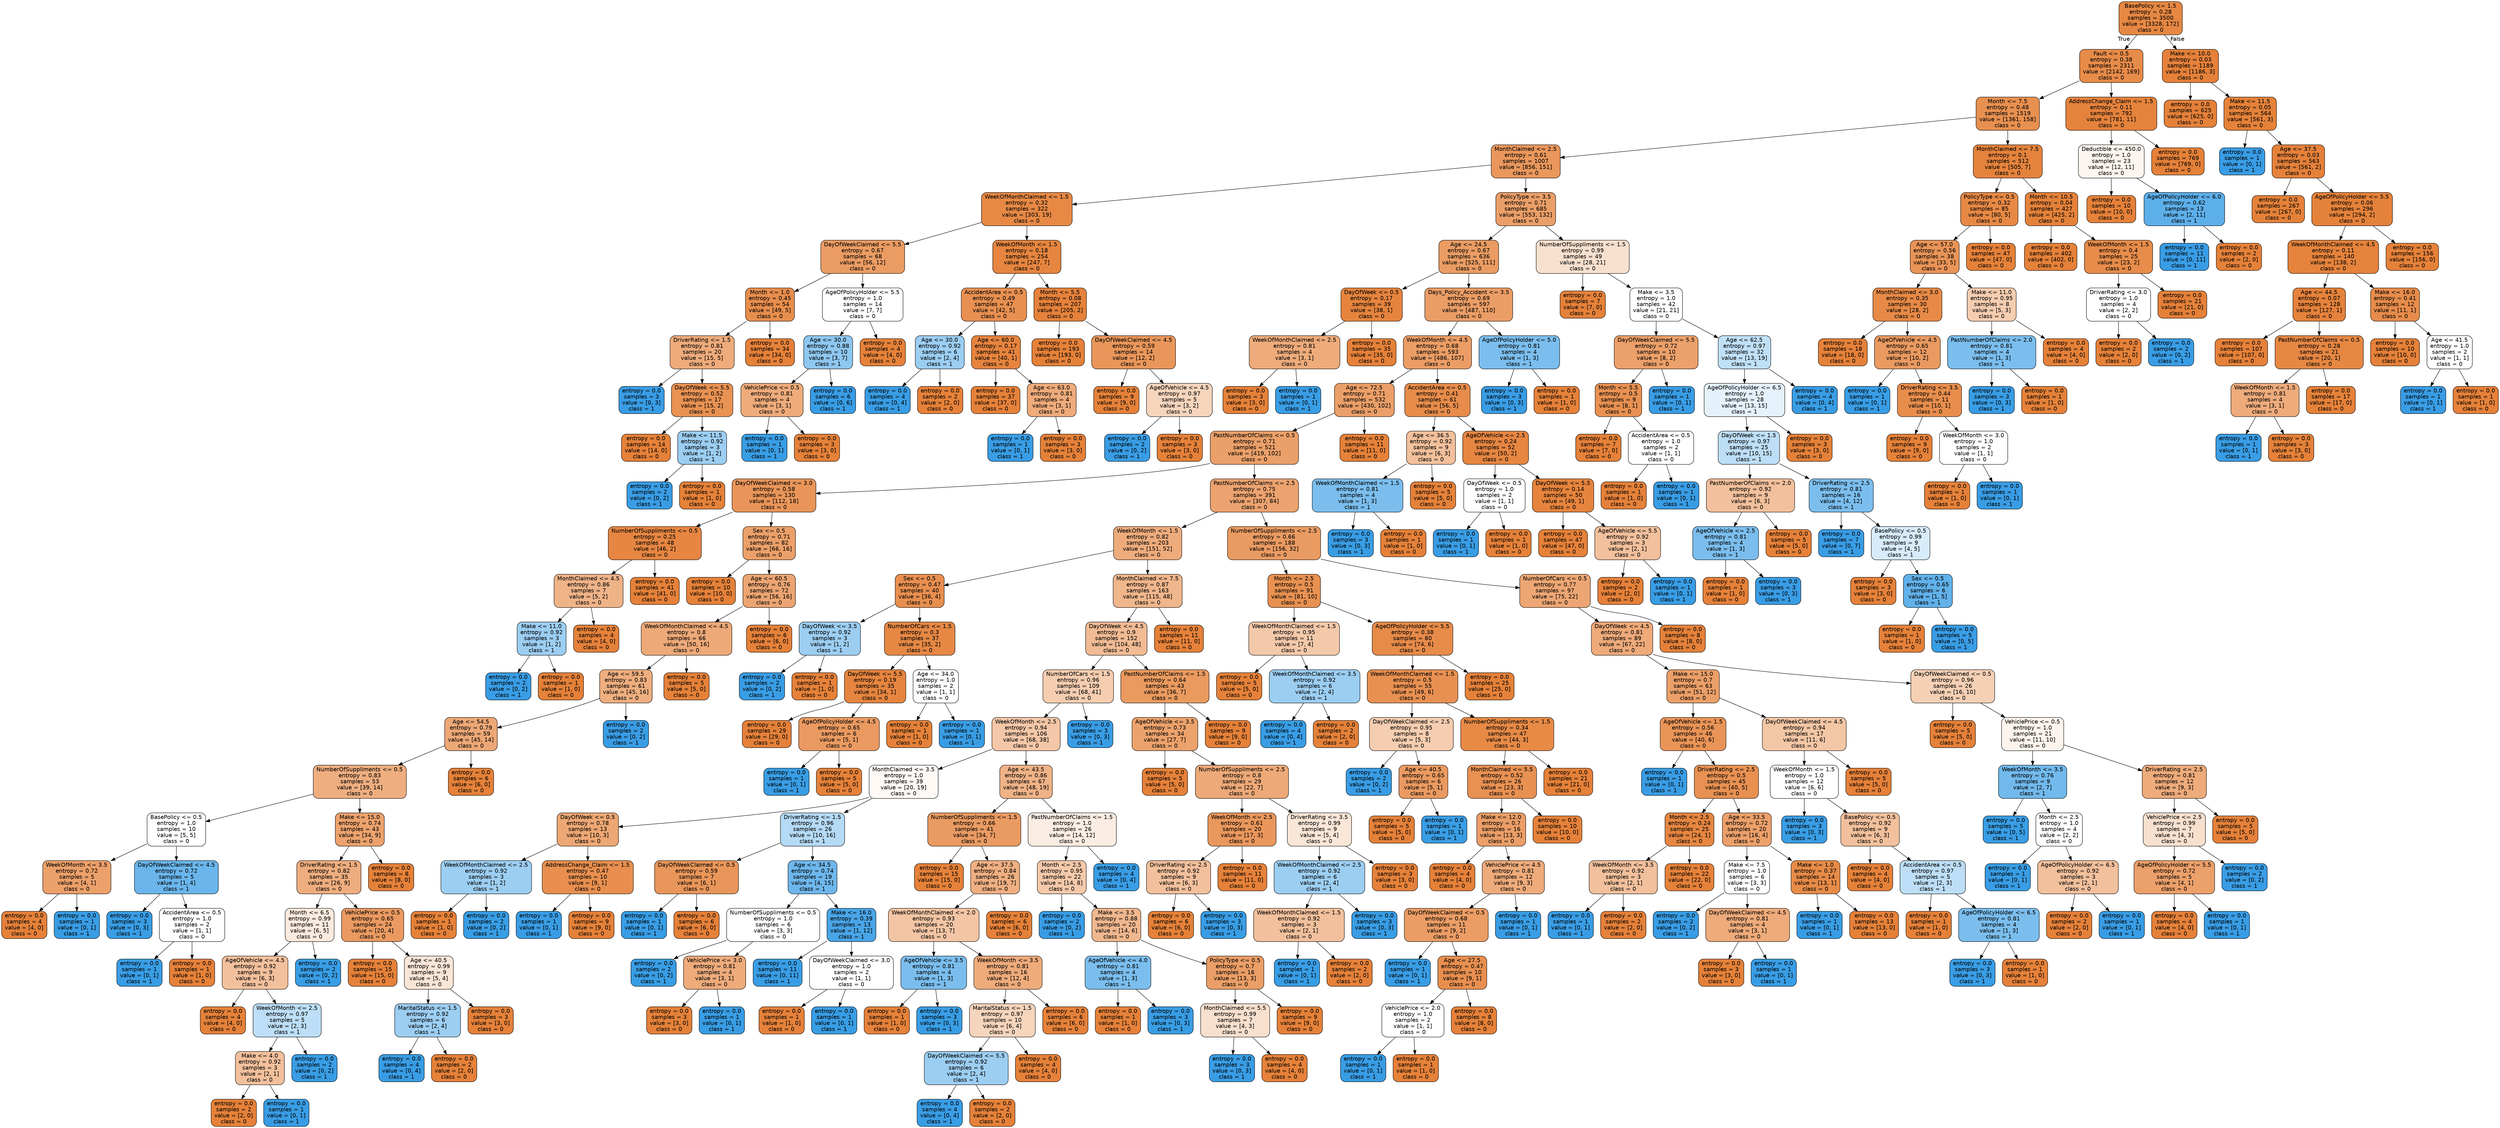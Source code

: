 digraph Tree {
node [shape=box, style="filled, rounded", color="black", fontname=helvetica] ;
edge [fontname=helvetica] ;
0 [label="BasePolicy <= 1.5\nentropy = 0.28\nsamples = 3500\nvalue = [3328, 172]\nclass = 0", fillcolor="#e68843"] ;
1 [label="Fault <= 0.5\nentropy = 0.38\nsamples = 2311\nvalue = [2142, 169]\nclass = 0", fillcolor="#e78b49"] ;
0 -> 1 [labeldistance=2.5, labelangle=45, headlabel="True"] ;
2 [label="Month <= 7.5\nentropy = 0.48\nsamples = 1519\nvalue = [1361, 158]\nclass = 0", fillcolor="#e89050"] ;
1 -> 2 ;
3 [label="MonthClaimed <= 2.5\nentropy = 0.61\nsamples = 1007\nvalue = [856, 151]\nclass = 0", fillcolor="#ea975c"] ;
2 -> 3 ;
4 [label="WeekOfMonthClaimed <= 1.5\nentropy = 0.32\nsamples = 322\nvalue = [303, 19]\nclass = 0", fillcolor="#e78945"] ;
3 -> 4 ;
5 [label="DayOfWeekClaimed <= 5.5\nentropy = 0.67\nsamples = 68\nvalue = [56, 12]\nclass = 0", fillcolor="#eb9c63"] ;
4 -> 5 ;
6 [label="Month <= 1.0\nentropy = 0.45\nsamples = 54\nvalue = [49, 5]\nclass = 0", fillcolor="#e88e4d"] ;
5 -> 6 ;
7 [label="DriverRating <= 1.5\nentropy = 0.81\nsamples = 20\nvalue = [15, 5]\nclass = 0", fillcolor="#eeab7b"] ;
6 -> 7 ;
8 [label="entropy = 0.0\nsamples = 3\nvalue = [0, 3]\nclass = 1", fillcolor="#399de5"] ;
7 -> 8 ;
9 [label="DayOfWeek <= 5.5\nentropy = 0.52\nsamples = 17\nvalue = [15, 2]\nclass = 0", fillcolor="#e89253"] ;
7 -> 9 ;
10 [label="entropy = 0.0\nsamples = 14\nvalue = [14, 0]\nclass = 0", fillcolor="#e58139"] ;
9 -> 10 ;
11 [label="Make <= 11.5\nentropy = 0.92\nsamples = 3\nvalue = [1, 2]\nclass = 1", fillcolor="#9ccef2"] ;
9 -> 11 ;
12 [label="entropy = 0.0\nsamples = 2\nvalue = [0, 2]\nclass = 1", fillcolor="#399de5"] ;
11 -> 12 ;
13 [label="entropy = 0.0\nsamples = 1\nvalue = [1, 0]\nclass = 0", fillcolor="#e58139"] ;
11 -> 13 ;
14 [label="entropy = 0.0\nsamples = 34\nvalue = [34, 0]\nclass = 0", fillcolor="#e58139"] ;
6 -> 14 ;
15 [label="AgeOfPolicyHolder <= 5.5\nentropy = 1.0\nsamples = 14\nvalue = [7, 7]\nclass = 0", fillcolor="#ffffff"] ;
5 -> 15 ;
16 [label="Age <= 30.0\nentropy = 0.88\nsamples = 10\nvalue = [3, 7]\nclass = 1", fillcolor="#8ec7f0"] ;
15 -> 16 ;
17 [label="VehiclePrice <= 0.5\nentropy = 0.81\nsamples = 4\nvalue = [3, 1]\nclass = 0", fillcolor="#eeab7b"] ;
16 -> 17 ;
18 [label="entropy = 0.0\nsamples = 1\nvalue = [0, 1]\nclass = 1", fillcolor="#399de5"] ;
17 -> 18 ;
19 [label="entropy = 0.0\nsamples = 3\nvalue = [3, 0]\nclass = 0", fillcolor="#e58139"] ;
17 -> 19 ;
20 [label="entropy = 0.0\nsamples = 6\nvalue = [0, 6]\nclass = 1", fillcolor="#399de5"] ;
16 -> 20 ;
21 [label="entropy = 0.0\nsamples = 4\nvalue = [4, 0]\nclass = 0", fillcolor="#e58139"] ;
15 -> 21 ;
22 [label="WeekOfMonth <= 1.5\nentropy = 0.18\nsamples = 254\nvalue = [247, 7]\nclass = 0", fillcolor="#e6853f"] ;
4 -> 22 ;
23 [label="AccidentArea <= 0.5\nentropy = 0.49\nsamples = 47\nvalue = [42, 5]\nclass = 0", fillcolor="#e89051"] ;
22 -> 23 ;
24 [label="Age <= 30.0\nentropy = 0.92\nsamples = 6\nvalue = [2, 4]\nclass = 1", fillcolor="#9ccef2"] ;
23 -> 24 ;
25 [label="entropy = 0.0\nsamples = 4\nvalue = [0, 4]\nclass = 1", fillcolor="#399de5"] ;
24 -> 25 ;
26 [label="entropy = 0.0\nsamples = 2\nvalue = [2, 0]\nclass = 0", fillcolor="#e58139"] ;
24 -> 26 ;
27 [label="Age <= 60.0\nentropy = 0.17\nsamples = 41\nvalue = [40, 1]\nclass = 0", fillcolor="#e6843e"] ;
23 -> 27 ;
28 [label="entropy = 0.0\nsamples = 37\nvalue = [37, 0]\nclass = 0", fillcolor="#e58139"] ;
27 -> 28 ;
29 [label="Age <= 63.0\nentropy = 0.81\nsamples = 4\nvalue = [3, 1]\nclass = 0", fillcolor="#eeab7b"] ;
27 -> 29 ;
30 [label="entropy = 0.0\nsamples = 1\nvalue = [0, 1]\nclass = 1", fillcolor="#399de5"] ;
29 -> 30 ;
31 [label="entropy = 0.0\nsamples = 3\nvalue = [3, 0]\nclass = 0", fillcolor="#e58139"] ;
29 -> 31 ;
32 [label="Month <= 5.5\nentropy = 0.08\nsamples = 207\nvalue = [205, 2]\nclass = 0", fillcolor="#e5823b"] ;
22 -> 32 ;
33 [label="entropy = 0.0\nsamples = 193\nvalue = [193, 0]\nclass = 0", fillcolor="#e58139"] ;
32 -> 33 ;
34 [label="DayOfWeekClaimed <= 4.5\nentropy = 0.59\nsamples = 14\nvalue = [12, 2]\nclass = 0", fillcolor="#e9965a"] ;
32 -> 34 ;
35 [label="entropy = 0.0\nsamples = 9\nvalue = [9, 0]\nclass = 0", fillcolor="#e58139"] ;
34 -> 35 ;
36 [label="AgeOfVehicle <= 4.5\nentropy = 0.97\nsamples = 5\nvalue = [3, 2]\nclass = 0", fillcolor="#f6d5bd"] ;
34 -> 36 ;
37 [label="entropy = 0.0\nsamples = 2\nvalue = [0, 2]\nclass = 1", fillcolor="#399de5"] ;
36 -> 37 ;
38 [label="entropy = 0.0\nsamples = 3\nvalue = [3, 0]\nclass = 0", fillcolor="#e58139"] ;
36 -> 38 ;
39 [label="PolicyType <= 3.5\nentropy = 0.71\nsamples = 685\nvalue = [553, 132]\nclass = 0", fillcolor="#eb9f68"] ;
3 -> 39 ;
40 [label="Age <= 24.5\nentropy = 0.67\nsamples = 636\nvalue = [525, 111]\nclass = 0", fillcolor="#ea9c63"] ;
39 -> 40 ;
41 [label="DayOfWeek <= 0.5\nentropy = 0.17\nsamples = 39\nvalue = [38, 1]\nclass = 0", fillcolor="#e6843e"] ;
40 -> 41 ;
42 [label="WeekOfMonthClaimed <= 2.5\nentropy = 0.81\nsamples = 4\nvalue = [3, 1]\nclass = 0", fillcolor="#eeab7b"] ;
41 -> 42 ;
43 [label="entropy = 0.0\nsamples = 3\nvalue = [3, 0]\nclass = 0", fillcolor="#e58139"] ;
42 -> 43 ;
44 [label="entropy = 0.0\nsamples = 1\nvalue = [0, 1]\nclass = 1", fillcolor="#399de5"] ;
42 -> 44 ;
45 [label="entropy = 0.0\nsamples = 35\nvalue = [35, 0]\nclass = 0", fillcolor="#e58139"] ;
41 -> 45 ;
46 [label="Days_Policy_Accident <= 3.5\nentropy = 0.69\nsamples = 597\nvalue = [487, 110]\nclass = 0", fillcolor="#eb9d66"] ;
40 -> 46 ;
47 [label="WeekOfMonth <= 4.5\nentropy = 0.68\nsamples = 593\nvalue = [486, 107]\nclass = 0", fillcolor="#eb9d65"] ;
46 -> 47 ;
48 [label="Age <= 72.5\nentropy = 0.71\nsamples = 532\nvalue = [430, 102]\nclass = 0", fillcolor="#eb9f68"] ;
47 -> 48 ;
49 [label="PastNumberOfClaims <= 0.5\nentropy = 0.71\nsamples = 521\nvalue = [419, 102]\nclass = 0", fillcolor="#eba069"] ;
48 -> 49 ;
50 [label="DayOfWeekClaimed <= 3.0\nentropy = 0.58\nsamples = 130\nvalue = [112, 18]\nclass = 0", fillcolor="#e99559"] ;
49 -> 50 ;
51 [label="NumberOfSuppliments <= 0.5\nentropy = 0.25\nsamples = 48\nvalue = [46, 2]\nclass = 0", fillcolor="#e68642"] ;
50 -> 51 ;
52 [label="MonthClaimed <= 4.5\nentropy = 0.86\nsamples = 7\nvalue = [5, 2]\nclass = 0", fillcolor="#efb388"] ;
51 -> 52 ;
53 [label="Make <= 11.0\nentropy = 0.92\nsamples = 3\nvalue = [1, 2]\nclass = 1", fillcolor="#9ccef2"] ;
52 -> 53 ;
54 [label="entropy = 0.0\nsamples = 2\nvalue = [0, 2]\nclass = 1", fillcolor="#399de5"] ;
53 -> 54 ;
55 [label="entropy = 0.0\nsamples = 1\nvalue = [1, 0]\nclass = 0", fillcolor="#e58139"] ;
53 -> 55 ;
56 [label="entropy = 0.0\nsamples = 4\nvalue = [4, 0]\nclass = 0", fillcolor="#e58139"] ;
52 -> 56 ;
57 [label="entropy = 0.0\nsamples = 41\nvalue = [41, 0]\nclass = 0", fillcolor="#e58139"] ;
51 -> 57 ;
58 [label="Sex <= 0.5\nentropy = 0.71\nsamples = 82\nvalue = [66, 16]\nclass = 0", fillcolor="#eba069"] ;
50 -> 58 ;
59 [label="entropy = 0.0\nsamples = 10\nvalue = [10, 0]\nclass = 0", fillcolor="#e58139"] ;
58 -> 59 ;
60 [label="Age <= 60.5\nentropy = 0.76\nsamples = 72\nvalue = [56, 16]\nclass = 0", fillcolor="#eca572"] ;
58 -> 60 ;
61 [label="WeekOfMonthClaimed <= 4.5\nentropy = 0.8\nsamples = 66\nvalue = [50, 16]\nclass = 0", fillcolor="#eda978"] ;
60 -> 61 ;
62 [label="Age <= 59.5\nentropy = 0.83\nsamples = 61\nvalue = [45, 16]\nclass = 0", fillcolor="#eeae7f"] ;
61 -> 62 ;
63 [label="Age <= 54.5\nentropy = 0.79\nsamples = 59\nvalue = [45, 14]\nclass = 0", fillcolor="#eda877"] ;
62 -> 63 ;
64 [label="NumberOfSuppliments <= 0.5\nentropy = 0.83\nsamples = 53\nvalue = [39, 14]\nclass = 0", fillcolor="#eeae80"] ;
63 -> 64 ;
65 [label="BasePolicy <= 0.5\nentropy = 1.0\nsamples = 10\nvalue = [5, 5]\nclass = 0", fillcolor="#ffffff"] ;
64 -> 65 ;
66 [label="WeekOfMonth <= 3.5\nentropy = 0.72\nsamples = 5\nvalue = [4, 1]\nclass = 0", fillcolor="#eca06a"] ;
65 -> 66 ;
67 [label="entropy = 0.0\nsamples = 4\nvalue = [4, 0]\nclass = 0", fillcolor="#e58139"] ;
66 -> 67 ;
68 [label="entropy = 0.0\nsamples = 1\nvalue = [0, 1]\nclass = 1", fillcolor="#399de5"] ;
66 -> 68 ;
69 [label="DayOfWeekClaimed <= 4.5\nentropy = 0.72\nsamples = 5\nvalue = [1, 4]\nclass = 1", fillcolor="#6ab6ec"] ;
65 -> 69 ;
70 [label="entropy = 0.0\nsamples = 3\nvalue = [0, 3]\nclass = 1", fillcolor="#399de5"] ;
69 -> 70 ;
71 [label="AccidentArea <= 0.5\nentropy = 1.0\nsamples = 2\nvalue = [1, 1]\nclass = 0", fillcolor="#ffffff"] ;
69 -> 71 ;
72 [label="entropy = 0.0\nsamples = 1\nvalue = [0, 1]\nclass = 1", fillcolor="#399de5"] ;
71 -> 72 ;
73 [label="entropy = 0.0\nsamples = 1\nvalue = [1, 0]\nclass = 0", fillcolor="#e58139"] ;
71 -> 73 ;
74 [label="Make <= 15.0\nentropy = 0.74\nsamples = 43\nvalue = [34, 9]\nclass = 0", fillcolor="#eca26d"] ;
64 -> 74 ;
75 [label="DriverRating <= 1.5\nentropy = 0.82\nsamples = 35\nvalue = [26, 9]\nclass = 0", fillcolor="#eead7e"] ;
74 -> 75 ;
76 [label="Month <= 6.5\nentropy = 0.99\nsamples = 11\nvalue = [6, 5]\nclass = 0", fillcolor="#fbeade"] ;
75 -> 76 ;
77 [label="AgeOfVehicle <= 4.5\nentropy = 0.92\nsamples = 9\nvalue = [6, 3]\nclass = 0", fillcolor="#f2c09c"] ;
76 -> 77 ;
78 [label="entropy = 0.0\nsamples = 4\nvalue = [4, 0]\nclass = 0", fillcolor="#e58139"] ;
77 -> 78 ;
79 [label="WeekOfMonth <= 2.5\nentropy = 0.97\nsamples = 5\nvalue = [2, 3]\nclass = 1", fillcolor="#bddef6"] ;
77 -> 79 ;
80 [label="Make <= 4.0\nentropy = 0.92\nsamples = 3\nvalue = [2, 1]\nclass = 0", fillcolor="#f2c09c"] ;
79 -> 80 ;
81 [label="entropy = 0.0\nsamples = 2\nvalue = [2, 0]\nclass = 0", fillcolor="#e58139"] ;
80 -> 81 ;
82 [label="entropy = 0.0\nsamples = 1\nvalue = [0, 1]\nclass = 1", fillcolor="#399de5"] ;
80 -> 82 ;
83 [label="entropy = 0.0\nsamples = 2\nvalue = [0, 2]\nclass = 1", fillcolor="#399de5"] ;
79 -> 83 ;
84 [label="entropy = 0.0\nsamples = 2\nvalue = [0, 2]\nclass = 1", fillcolor="#399de5"] ;
76 -> 84 ;
85 [label="VehiclePrice <= 0.5\nentropy = 0.65\nsamples = 24\nvalue = [20, 4]\nclass = 0", fillcolor="#ea9a61"] ;
75 -> 85 ;
86 [label="entropy = 0.0\nsamples = 15\nvalue = [15, 0]\nclass = 0", fillcolor="#e58139"] ;
85 -> 86 ;
87 [label="Age <= 40.5\nentropy = 0.99\nsamples = 9\nvalue = [5, 4]\nclass = 0", fillcolor="#fae6d7"] ;
85 -> 87 ;
88 [label="MaritalStatus <= 1.5\nentropy = 0.92\nsamples = 6\nvalue = [2, 4]\nclass = 1", fillcolor="#9ccef2"] ;
87 -> 88 ;
89 [label="entropy = 0.0\nsamples = 4\nvalue = [0, 4]\nclass = 1", fillcolor="#399de5"] ;
88 -> 89 ;
90 [label="entropy = 0.0\nsamples = 2\nvalue = [2, 0]\nclass = 0", fillcolor="#e58139"] ;
88 -> 90 ;
91 [label="entropy = 0.0\nsamples = 3\nvalue = [3, 0]\nclass = 0", fillcolor="#e58139"] ;
87 -> 91 ;
92 [label="entropy = 0.0\nsamples = 8\nvalue = [8, 0]\nclass = 0", fillcolor="#e58139"] ;
74 -> 92 ;
93 [label="entropy = 0.0\nsamples = 6\nvalue = [6, 0]\nclass = 0", fillcolor="#e58139"] ;
63 -> 93 ;
94 [label="entropy = 0.0\nsamples = 2\nvalue = [0, 2]\nclass = 1", fillcolor="#399de5"] ;
62 -> 94 ;
95 [label="entropy = 0.0\nsamples = 5\nvalue = [5, 0]\nclass = 0", fillcolor="#e58139"] ;
61 -> 95 ;
96 [label="entropy = 0.0\nsamples = 6\nvalue = [6, 0]\nclass = 0", fillcolor="#e58139"] ;
60 -> 96 ;
97 [label="PastNumberOfClaims <= 2.5\nentropy = 0.75\nsamples = 391\nvalue = [307, 84]\nclass = 0", fillcolor="#eca36f"] ;
49 -> 97 ;
98 [label="WeekOfMonth <= 1.5\nentropy = 0.82\nsamples = 203\nvalue = [151, 52]\nclass = 0", fillcolor="#eeac7d"] ;
97 -> 98 ;
99 [label="Sex <= 0.5\nentropy = 0.47\nsamples = 40\nvalue = [36, 4]\nclass = 0", fillcolor="#e88f4f"] ;
98 -> 99 ;
100 [label="DayOfWeek <= 3.5\nentropy = 0.92\nsamples = 3\nvalue = [1, 2]\nclass = 1", fillcolor="#9ccef2"] ;
99 -> 100 ;
101 [label="entropy = 0.0\nsamples = 2\nvalue = [0, 2]\nclass = 1", fillcolor="#399de5"] ;
100 -> 101 ;
102 [label="entropy = 0.0\nsamples = 1\nvalue = [1, 0]\nclass = 0", fillcolor="#e58139"] ;
100 -> 102 ;
103 [label="NumberOfCars <= 1.5\nentropy = 0.3\nsamples = 37\nvalue = [35, 2]\nclass = 0", fillcolor="#e68844"] ;
99 -> 103 ;
104 [label="DayOfWeek <= 5.5\nentropy = 0.19\nsamples = 35\nvalue = [34, 1]\nclass = 0", fillcolor="#e6853f"] ;
103 -> 104 ;
105 [label="entropy = 0.0\nsamples = 29\nvalue = [29, 0]\nclass = 0", fillcolor="#e58139"] ;
104 -> 105 ;
106 [label="AgeOfPolicyHolder <= 4.5\nentropy = 0.65\nsamples = 6\nvalue = [5, 1]\nclass = 0", fillcolor="#ea9a61"] ;
104 -> 106 ;
107 [label="entropy = 0.0\nsamples = 1\nvalue = [0, 1]\nclass = 1", fillcolor="#399de5"] ;
106 -> 107 ;
108 [label="entropy = 0.0\nsamples = 5\nvalue = [5, 0]\nclass = 0", fillcolor="#e58139"] ;
106 -> 108 ;
109 [label="Age <= 34.0\nentropy = 1.0\nsamples = 2\nvalue = [1, 1]\nclass = 0", fillcolor="#ffffff"] ;
103 -> 109 ;
110 [label="entropy = 0.0\nsamples = 1\nvalue = [1, 0]\nclass = 0", fillcolor="#e58139"] ;
109 -> 110 ;
111 [label="entropy = 0.0\nsamples = 1\nvalue = [0, 1]\nclass = 1", fillcolor="#399de5"] ;
109 -> 111 ;
112 [label="MonthClaimed <= 7.5\nentropy = 0.87\nsamples = 163\nvalue = [115, 48]\nclass = 0", fillcolor="#f0b68c"] ;
98 -> 112 ;
113 [label="DayOfWeek <= 4.5\nentropy = 0.9\nsamples = 152\nvalue = [104, 48]\nclass = 0", fillcolor="#f1bb94"] ;
112 -> 113 ;
114 [label="NumberOfCars <= 1.5\nentropy = 0.96\nsamples = 109\nvalue = [68, 41]\nclass = 0", fillcolor="#f5cdb0"] ;
113 -> 114 ;
115 [label="WeekOfMonth <= 2.5\nentropy = 0.94\nsamples = 106\nvalue = [68, 38]\nclass = 0", fillcolor="#f4c7a8"] ;
114 -> 115 ;
116 [label="MonthClaimed <= 3.5\nentropy = 1.0\nsamples = 39\nvalue = [20, 19]\nclass = 0", fillcolor="#fef9f5"] ;
115 -> 116 ;
117 [label="DayOfWeek <= 0.5\nentropy = 0.78\nsamples = 13\nvalue = [10, 3]\nclass = 0", fillcolor="#eda774"] ;
116 -> 117 ;
118 [label="WeekOfMonthClaimed <= 2.5\nentropy = 0.92\nsamples = 3\nvalue = [1, 2]\nclass = 1", fillcolor="#9ccef2"] ;
117 -> 118 ;
119 [label="entropy = 0.0\nsamples = 1\nvalue = [1, 0]\nclass = 0", fillcolor="#e58139"] ;
118 -> 119 ;
120 [label="entropy = 0.0\nsamples = 2\nvalue = [0, 2]\nclass = 1", fillcolor="#399de5"] ;
118 -> 120 ;
121 [label="AddressChange_Claim <= 1.5\nentropy = 0.47\nsamples = 10\nvalue = [9, 1]\nclass = 0", fillcolor="#e88f4f"] ;
117 -> 121 ;
122 [label="entropy = 0.0\nsamples = 1\nvalue = [0, 1]\nclass = 1", fillcolor="#399de5"] ;
121 -> 122 ;
123 [label="entropy = 0.0\nsamples = 9\nvalue = [9, 0]\nclass = 0", fillcolor="#e58139"] ;
121 -> 123 ;
124 [label="DriverRating <= 1.5\nentropy = 0.96\nsamples = 26\nvalue = [10, 16]\nclass = 1", fillcolor="#b5daf5"] ;
116 -> 124 ;
125 [label="DayOfWeekClaimed <= 0.5\nentropy = 0.59\nsamples = 7\nvalue = [6, 1]\nclass = 0", fillcolor="#e9965a"] ;
124 -> 125 ;
126 [label="entropy = 0.0\nsamples = 1\nvalue = [0, 1]\nclass = 1", fillcolor="#399de5"] ;
125 -> 126 ;
127 [label="entropy = 0.0\nsamples = 6\nvalue = [6, 0]\nclass = 0", fillcolor="#e58139"] ;
125 -> 127 ;
128 [label="Age <= 34.5\nentropy = 0.74\nsamples = 19\nvalue = [4, 15]\nclass = 1", fillcolor="#6eb7ec"] ;
124 -> 128 ;
129 [label="NumberOfSuppliments <= 0.5\nentropy = 1.0\nsamples = 6\nvalue = [3, 3]\nclass = 0", fillcolor="#ffffff"] ;
128 -> 129 ;
130 [label="entropy = 0.0\nsamples = 2\nvalue = [0, 2]\nclass = 1", fillcolor="#399de5"] ;
129 -> 130 ;
131 [label="VehiclePrice <= 3.0\nentropy = 0.81\nsamples = 4\nvalue = [3, 1]\nclass = 0", fillcolor="#eeab7b"] ;
129 -> 131 ;
132 [label="entropy = 0.0\nsamples = 3\nvalue = [3, 0]\nclass = 0", fillcolor="#e58139"] ;
131 -> 132 ;
133 [label="entropy = 0.0\nsamples = 1\nvalue = [0, 1]\nclass = 1", fillcolor="#399de5"] ;
131 -> 133 ;
134 [label="Make <= 16.0\nentropy = 0.39\nsamples = 13\nvalue = [1, 12]\nclass = 1", fillcolor="#49a5e7"] ;
128 -> 134 ;
135 [label="entropy = 0.0\nsamples = 11\nvalue = [0, 11]\nclass = 1", fillcolor="#399de5"] ;
134 -> 135 ;
136 [label="DayOfWeekClaimed <= 3.0\nentropy = 1.0\nsamples = 2\nvalue = [1, 1]\nclass = 0", fillcolor="#ffffff"] ;
134 -> 136 ;
137 [label="entropy = 0.0\nsamples = 1\nvalue = [1, 0]\nclass = 0", fillcolor="#e58139"] ;
136 -> 137 ;
138 [label="entropy = 0.0\nsamples = 1\nvalue = [0, 1]\nclass = 1", fillcolor="#399de5"] ;
136 -> 138 ;
139 [label="Age <= 43.5\nentropy = 0.86\nsamples = 67\nvalue = [48, 19]\nclass = 0", fillcolor="#efb387"] ;
115 -> 139 ;
140 [label="NumberOfSuppliments <= 1.5\nentropy = 0.66\nsamples = 41\nvalue = [34, 7]\nclass = 0", fillcolor="#ea9b62"] ;
139 -> 140 ;
141 [label="entropy = 0.0\nsamples = 15\nvalue = [15, 0]\nclass = 0", fillcolor="#e58139"] ;
140 -> 141 ;
142 [label="Age <= 37.5\nentropy = 0.84\nsamples = 26\nvalue = [19, 7]\nclass = 0", fillcolor="#efaf82"] ;
140 -> 142 ;
143 [label="WeekOfMonthClaimed <= 2.0\nentropy = 0.93\nsamples = 20\nvalue = [13, 7]\nclass = 0", fillcolor="#f3c5a4"] ;
142 -> 143 ;
144 [label="AgeOfVehicle <= 3.5\nentropy = 0.81\nsamples = 4\nvalue = [1, 3]\nclass = 1", fillcolor="#7bbeee"] ;
143 -> 144 ;
145 [label="entropy = 0.0\nsamples = 1\nvalue = [1, 0]\nclass = 0", fillcolor="#e58139"] ;
144 -> 145 ;
146 [label="entropy = 0.0\nsamples = 3\nvalue = [0, 3]\nclass = 1", fillcolor="#399de5"] ;
144 -> 146 ;
147 [label="WeekOfMonth <= 3.5\nentropy = 0.81\nsamples = 16\nvalue = [12, 4]\nclass = 0", fillcolor="#eeab7b"] ;
143 -> 147 ;
148 [label="MaritalStatus <= 1.5\nentropy = 0.97\nsamples = 10\nvalue = [6, 4]\nclass = 0", fillcolor="#f6d5bd"] ;
147 -> 148 ;
149 [label="DayOfWeekClaimed <= 5.5\nentropy = 0.92\nsamples = 6\nvalue = [2, 4]\nclass = 1", fillcolor="#9ccef2"] ;
148 -> 149 ;
150 [label="entropy = 0.0\nsamples = 4\nvalue = [0, 4]\nclass = 1", fillcolor="#399de5"] ;
149 -> 150 ;
151 [label="entropy = 0.0\nsamples = 2\nvalue = [2, 0]\nclass = 0", fillcolor="#e58139"] ;
149 -> 151 ;
152 [label="entropy = 0.0\nsamples = 4\nvalue = [4, 0]\nclass = 0", fillcolor="#e58139"] ;
148 -> 152 ;
153 [label="entropy = 0.0\nsamples = 6\nvalue = [6, 0]\nclass = 0", fillcolor="#e58139"] ;
147 -> 153 ;
154 [label="entropy = 0.0\nsamples = 6\nvalue = [6, 0]\nclass = 0", fillcolor="#e58139"] ;
142 -> 154 ;
155 [label="PastNumberOfClaims <= 1.5\nentropy = 1.0\nsamples = 26\nvalue = [14, 12]\nclass = 0", fillcolor="#fbede3"] ;
139 -> 155 ;
156 [label="Month <= 2.5\nentropy = 0.95\nsamples = 22\nvalue = [14, 8]\nclass = 0", fillcolor="#f4c9aa"] ;
155 -> 156 ;
157 [label="entropy = 0.0\nsamples = 2\nvalue = [0, 2]\nclass = 1", fillcolor="#399de5"] ;
156 -> 157 ;
158 [label="Make <= 3.5\nentropy = 0.88\nsamples = 20\nvalue = [14, 6]\nclass = 0", fillcolor="#f0b78e"] ;
156 -> 158 ;
159 [label="AgeOfVehicle <= 4.0\nentropy = 0.81\nsamples = 4\nvalue = [1, 3]\nclass = 1", fillcolor="#7bbeee"] ;
158 -> 159 ;
160 [label="entropy = 0.0\nsamples = 1\nvalue = [1, 0]\nclass = 0", fillcolor="#e58139"] ;
159 -> 160 ;
161 [label="entropy = 0.0\nsamples = 3\nvalue = [0, 3]\nclass = 1", fillcolor="#399de5"] ;
159 -> 161 ;
162 [label="PolicyType <= 0.5\nentropy = 0.7\nsamples = 16\nvalue = [13, 3]\nclass = 0", fillcolor="#eb9e67"] ;
158 -> 162 ;
163 [label="MonthClaimed <= 5.5\nentropy = 0.99\nsamples = 7\nvalue = [4, 3]\nclass = 0", fillcolor="#f8e0ce"] ;
162 -> 163 ;
164 [label="entropy = 0.0\nsamples = 3\nvalue = [0, 3]\nclass = 1", fillcolor="#399de5"] ;
163 -> 164 ;
165 [label="entropy = 0.0\nsamples = 4\nvalue = [4, 0]\nclass = 0", fillcolor="#e58139"] ;
163 -> 165 ;
166 [label="entropy = 0.0\nsamples = 9\nvalue = [9, 0]\nclass = 0", fillcolor="#e58139"] ;
162 -> 166 ;
167 [label="entropy = 0.0\nsamples = 4\nvalue = [0, 4]\nclass = 1", fillcolor="#399de5"] ;
155 -> 167 ;
168 [label="entropy = 0.0\nsamples = 3\nvalue = [0, 3]\nclass = 1", fillcolor="#399de5"] ;
114 -> 168 ;
169 [label="PastNumberOfClaims <= 1.5\nentropy = 0.64\nsamples = 43\nvalue = [36, 7]\nclass = 0", fillcolor="#ea9a5f"] ;
113 -> 169 ;
170 [label="AgeOfVehicle <= 3.5\nentropy = 0.73\nsamples = 34\nvalue = [27, 7]\nclass = 0", fillcolor="#eca26c"] ;
169 -> 170 ;
171 [label="entropy = 0.0\nsamples = 5\nvalue = [5, 0]\nclass = 0", fillcolor="#e58139"] ;
170 -> 171 ;
172 [label="NumberOfSuppliments <= 2.5\nentropy = 0.8\nsamples = 29\nvalue = [22, 7]\nclass = 0", fillcolor="#eda978"] ;
170 -> 172 ;
173 [label="WeekOfMonth <= 2.5\nentropy = 0.61\nsamples = 20\nvalue = [17, 3]\nclass = 0", fillcolor="#ea975c"] ;
172 -> 173 ;
174 [label="DriverRating <= 2.5\nentropy = 0.92\nsamples = 9\nvalue = [6, 3]\nclass = 0", fillcolor="#f2c09c"] ;
173 -> 174 ;
175 [label="entropy = 0.0\nsamples = 6\nvalue = [6, 0]\nclass = 0", fillcolor="#e58139"] ;
174 -> 175 ;
176 [label="entropy = 0.0\nsamples = 3\nvalue = [0, 3]\nclass = 1", fillcolor="#399de5"] ;
174 -> 176 ;
177 [label="entropy = 0.0\nsamples = 11\nvalue = [11, 0]\nclass = 0", fillcolor="#e58139"] ;
173 -> 177 ;
178 [label="DriverRating <= 3.5\nentropy = 0.99\nsamples = 9\nvalue = [5, 4]\nclass = 0", fillcolor="#fae6d7"] ;
172 -> 178 ;
179 [label="WeekOfMonthClaimed <= 2.5\nentropy = 0.92\nsamples = 6\nvalue = [2, 4]\nclass = 1", fillcolor="#9ccef2"] ;
178 -> 179 ;
180 [label="WeekOfMonthClaimed <= 1.5\nentropy = 0.92\nsamples = 3\nvalue = [2, 1]\nclass = 0", fillcolor="#f2c09c"] ;
179 -> 180 ;
181 [label="entropy = 0.0\nsamples = 1\nvalue = [0, 1]\nclass = 1", fillcolor="#399de5"] ;
180 -> 181 ;
182 [label="entropy = 0.0\nsamples = 2\nvalue = [2, 0]\nclass = 0", fillcolor="#e58139"] ;
180 -> 182 ;
183 [label="entropy = 0.0\nsamples = 3\nvalue = [0, 3]\nclass = 1", fillcolor="#399de5"] ;
179 -> 183 ;
184 [label="entropy = 0.0\nsamples = 3\nvalue = [3, 0]\nclass = 0", fillcolor="#e58139"] ;
178 -> 184 ;
185 [label="entropy = 0.0\nsamples = 9\nvalue = [9, 0]\nclass = 0", fillcolor="#e58139"] ;
169 -> 185 ;
186 [label="entropy = 0.0\nsamples = 11\nvalue = [11, 0]\nclass = 0", fillcolor="#e58139"] ;
112 -> 186 ;
187 [label="NumberOfSuppliments <= 2.5\nentropy = 0.66\nsamples = 188\nvalue = [156, 32]\nclass = 0", fillcolor="#ea9b62"] ;
97 -> 187 ;
188 [label="Month <= 2.5\nentropy = 0.5\nsamples = 91\nvalue = [81, 10]\nclass = 0", fillcolor="#e89151"] ;
187 -> 188 ;
189 [label="WeekOfMonthClaimed <= 1.5\nentropy = 0.95\nsamples = 11\nvalue = [7, 4]\nclass = 0", fillcolor="#f4c9aa"] ;
188 -> 189 ;
190 [label="entropy = 0.0\nsamples = 5\nvalue = [5, 0]\nclass = 0", fillcolor="#e58139"] ;
189 -> 190 ;
191 [label="WeekOfMonthClaimed <= 3.5\nentropy = 0.92\nsamples = 6\nvalue = [2, 4]\nclass = 1", fillcolor="#9ccef2"] ;
189 -> 191 ;
192 [label="entropy = 0.0\nsamples = 4\nvalue = [0, 4]\nclass = 1", fillcolor="#399de5"] ;
191 -> 192 ;
193 [label="entropy = 0.0\nsamples = 2\nvalue = [2, 0]\nclass = 0", fillcolor="#e58139"] ;
191 -> 193 ;
194 [label="AgeOfPolicyHolder <= 5.5\nentropy = 0.38\nsamples = 80\nvalue = [74, 6]\nclass = 0", fillcolor="#e78b49"] ;
188 -> 194 ;
195 [label="WeekOfMonthClaimed <= 1.5\nentropy = 0.5\nsamples = 55\nvalue = [49, 6]\nclass = 0", fillcolor="#e89051"] ;
194 -> 195 ;
196 [label="DayOfWeekClaimed <= 2.5\nentropy = 0.95\nsamples = 8\nvalue = [5, 3]\nclass = 0", fillcolor="#f5cdb0"] ;
195 -> 196 ;
197 [label="entropy = 0.0\nsamples = 2\nvalue = [0, 2]\nclass = 1", fillcolor="#399de5"] ;
196 -> 197 ;
198 [label="Age <= 40.5\nentropy = 0.65\nsamples = 6\nvalue = [5, 1]\nclass = 0", fillcolor="#ea9a61"] ;
196 -> 198 ;
199 [label="entropy = 0.0\nsamples = 5\nvalue = [5, 0]\nclass = 0", fillcolor="#e58139"] ;
198 -> 199 ;
200 [label="entropy = 0.0\nsamples = 1\nvalue = [0, 1]\nclass = 1", fillcolor="#399de5"] ;
198 -> 200 ;
201 [label="NumberOfSuppliments <= 1.5\nentropy = 0.34\nsamples = 47\nvalue = [44, 3]\nclass = 0", fillcolor="#e78a46"] ;
195 -> 201 ;
202 [label="MonthClaimed <= 5.5\nentropy = 0.52\nsamples = 26\nvalue = [23, 3]\nclass = 0", fillcolor="#e89153"] ;
201 -> 202 ;
203 [label="Make <= 12.0\nentropy = 0.7\nsamples = 16\nvalue = [13, 3]\nclass = 0", fillcolor="#eb9e67"] ;
202 -> 203 ;
204 [label="entropy = 0.0\nsamples = 4\nvalue = [4, 0]\nclass = 0", fillcolor="#e58139"] ;
203 -> 204 ;
205 [label="VehiclePrice <= 4.5\nentropy = 0.81\nsamples = 12\nvalue = [9, 3]\nclass = 0", fillcolor="#eeab7b"] ;
203 -> 205 ;
206 [label="DayOfWeekClaimed <= 0.5\nentropy = 0.68\nsamples = 11\nvalue = [9, 2]\nclass = 0", fillcolor="#eb9d65"] ;
205 -> 206 ;
207 [label="entropy = 0.0\nsamples = 1\nvalue = [0, 1]\nclass = 1", fillcolor="#399de5"] ;
206 -> 207 ;
208 [label="Age <= 27.5\nentropy = 0.47\nsamples = 10\nvalue = [9, 1]\nclass = 0", fillcolor="#e88f4f"] ;
206 -> 208 ;
209 [label="VehiclePrice <= 2.0\nentropy = 1.0\nsamples = 2\nvalue = [1, 1]\nclass = 0", fillcolor="#ffffff"] ;
208 -> 209 ;
210 [label="entropy = 0.0\nsamples = 1\nvalue = [0, 1]\nclass = 1", fillcolor="#399de5"] ;
209 -> 210 ;
211 [label="entropy = 0.0\nsamples = 1\nvalue = [1, 0]\nclass = 0", fillcolor="#e58139"] ;
209 -> 211 ;
212 [label="entropy = 0.0\nsamples = 8\nvalue = [8, 0]\nclass = 0", fillcolor="#e58139"] ;
208 -> 212 ;
213 [label="entropy = 0.0\nsamples = 1\nvalue = [0, 1]\nclass = 1", fillcolor="#399de5"] ;
205 -> 213 ;
214 [label="entropy = 0.0\nsamples = 10\nvalue = [10, 0]\nclass = 0", fillcolor="#e58139"] ;
202 -> 214 ;
215 [label="entropy = 0.0\nsamples = 21\nvalue = [21, 0]\nclass = 0", fillcolor="#e58139"] ;
201 -> 215 ;
216 [label="entropy = 0.0\nsamples = 25\nvalue = [25, 0]\nclass = 0", fillcolor="#e58139"] ;
194 -> 216 ;
217 [label="NumberOfCars <= 0.5\nentropy = 0.77\nsamples = 97\nvalue = [75, 22]\nclass = 0", fillcolor="#eda673"] ;
187 -> 217 ;
218 [label="DayOfWeek <= 4.5\nentropy = 0.81\nsamples = 89\nvalue = [67, 22]\nclass = 0", fillcolor="#eeaa7a"] ;
217 -> 218 ;
219 [label="Make <= 15.0\nentropy = 0.7\nsamples = 63\nvalue = [51, 12]\nclass = 0", fillcolor="#eb9f68"] ;
218 -> 219 ;
220 [label="AgeOfVehicle <= 1.5\nentropy = 0.56\nsamples = 46\nvalue = [40, 6]\nclass = 0", fillcolor="#e99457"] ;
219 -> 220 ;
221 [label="entropy = 0.0\nsamples = 1\nvalue = [0, 1]\nclass = 1", fillcolor="#399de5"] ;
220 -> 221 ;
222 [label="DriverRating <= 2.5\nentropy = 0.5\nsamples = 45\nvalue = [40, 5]\nclass = 0", fillcolor="#e89152"] ;
220 -> 222 ;
223 [label="Month <= 2.5\nentropy = 0.24\nsamples = 25\nvalue = [24, 1]\nclass = 0", fillcolor="#e68641"] ;
222 -> 223 ;
224 [label="WeekOfMonth <= 3.5\nentropy = 0.92\nsamples = 3\nvalue = [2, 1]\nclass = 0", fillcolor="#f2c09c"] ;
223 -> 224 ;
225 [label="entropy = 0.0\nsamples = 1\nvalue = [0, 1]\nclass = 1", fillcolor="#399de5"] ;
224 -> 225 ;
226 [label="entropy = 0.0\nsamples = 2\nvalue = [2, 0]\nclass = 0", fillcolor="#e58139"] ;
224 -> 226 ;
227 [label="entropy = 0.0\nsamples = 22\nvalue = [22, 0]\nclass = 0", fillcolor="#e58139"] ;
223 -> 227 ;
228 [label="Age <= 33.5\nentropy = 0.72\nsamples = 20\nvalue = [16, 4]\nclass = 0", fillcolor="#eca06a"] ;
222 -> 228 ;
229 [label="Make <= 7.5\nentropy = 1.0\nsamples = 6\nvalue = [3, 3]\nclass = 0", fillcolor="#ffffff"] ;
228 -> 229 ;
230 [label="entropy = 0.0\nsamples = 2\nvalue = [0, 2]\nclass = 1", fillcolor="#399de5"] ;
229 -> 230 ;
231 [label="DayOfWeekClaimed <= 4.5\nentropy = 0.81\nsamples = 4\nvalue = [3, 1]\nclass = 0", fillcolor="#eeab7b"] ;
229 -> 231 ;
232 [label="entropy = 0.0\nsamples = 3\nvalue = [3, 0]\nclass = 0", fillcolor="#e58139"] ;
231 -> 232 ;
233 [label="entropy = 0.0\nsamples = 1\nvalue = [0, 1]\nclass = 1", fillcolor="#399de5"] ;
231 -> 233 ;
234 [label="Make <= 1.0\nentropy = 0.37\nsamples = 14\nvalue = [13, 1]\nclass = 0", fillcolor="#e78b48"] ;
228 -> 234 ;
235 [label="entropy = 0.0\nsamples = 1\nvalue = [0, 1]\nclass = 1", fillcolor="#399de5"] ;
234 -> 235 ;
236 [label="entropy = 0.0\nsamples = 13\nvalue = [13, 0]\nclass = 0", fillcolor="#e58139"] ;
234 -> 236 ;
237 [label="DayOfWeekClaimed <= 4.5\nentropy = 0.94\nsamples = 17\nvalue = [11, 6]\nclass = 0", fillcolor="#f3c6a5"] ;
219 -> 237 ;
238 [label="WeekOfMonth <= 1.5\nentropy = 1.0\nsamples = 12\nvalue = [6, 6]\nclass = 0", fillcolor="#ffffff"] ;
237 -> 238 ;
239 [label="entropy = 0.0\nsamples = 3\nvalue = [0, 3]\nclass = 1", fillcolor="#399de5"] ;
238 -> 239 ;
240 [label="BasePolicy <= 0.5\nentropy = 0.92\nsamples = 9\nvalue = [6, 3]\nclass = 0", fillcolor="#f2c09c"] ;
238 -> 240 ;
241 [label="entropy = 0.0\nsamples = 4\nvalue = [4, 0]\nclass = 0", fillcolor="#e58139"] ;
240 -> 241 ;
242 [label="AccidentArea <= 0.5\nentropy = 0.97\nsamples = 5\nvalue = [2, 3]\nclass = 1", fillcolor="#bddef6"] ;
240 -> 242 ;
243 [label="entropy = 0.0\nsamples = 1\nvalue = [1, 0]\nclass = 0", fillcolor="#e58139"] ;
242 -> 243 ;
244 [label="AgeOfPolicyHolder <= 6.5\nentropy = 0.81\nsamples = 4\nvalue = [1, 3]\nclass = 1", fillcolor="#7bbeee"] ;
242 -> 244 ;
245 [label="entropy = 0.0\nsamples = 3\nvalue = [0, 3]\nclass = 1", fillcolor="#399de5"] ;
244 -> 245 ;
246 [label="entropy = 0.0\nsamples = 1\nvalue = [1, 0]\nclass = 0", fillcolor="#e58139"] ;
244 -> 246 ;
247 [label="entropy = 0.0\nsamples = 5\nvalue = [5, 0]\nclass = 0", fillcolor="#e58139"] ;
237 -> 247 ;
248 [label="DayOfWeekClaimed <= 0.5\nentropy = 0.96\nsamples = 26\nvalue = [16, 10]\nclass = 0", fillcolor="#f5d0b5"] ;
218 -> 248 ;
249 [label="entropy = 0.0\nsamples = 5\nvalue = [5, 0]\nclass = 0", fillcolor="#e58139"] ;
248 -> 249 ;
250 [label="VehiclePrice <= 0.5\nentropy = 1.0\nsamples = 21\nvalue = [11, 10]\nclass = 0", fillcolor="#fdf4ed"] ;
248 -> 250 ;
251 [label="WeekOfMonth <= 3.5\nentropy = 0.76\nsamples = 9\nvalue = [2, 7]\nclass = 1", fillcolor="#72b9ec"] ;
250 -> 251 ;
252 [label="entropy = 0.0\nsamples = 5\nvalue = [0, 5]\nclass = 1", fillcolor="#399de5"] ;
251 -> 252 ;
253 [label="Month <= 2.5\nentropy = 1.0\nsamples = 4\nvalue = [2, 2]\nclass = 0", fillcolor="#ffffff"] ;
251 -> 253 ;
254 [label="entropy = 0.0\nsamples = 1\nvalue = [0, 1]\nclass = 1", fillcolor="#399de5"] ;
253 -> 254 ;
255 [label="AgeOfPolicyHolder <= 6.5\nentropy = 0.92\nsamples = 3\nvalue = [2, 1]\nclass = 0", fillcolor="#f2c09c"] ;
253 -> 255 ;
256 [label="entropy = 0.0\nsamples = 2\nvalue = [2, 0]\nclass = 0", fillcolor="#e58139"] ;
255 -> 256 ;
257 [label="entropy = 0.0\nsamples = 1\nvalue = [0, 1]\nclass = 1", fillcolor="#399de5"] ;
255 -> 257 ;
258 [label="DriverRating <= 2.5\nentropy = 0.81\nsamples = 12\nvalue = [9, 3]\nclass = 0", fillcolor="#eeab7b"] ;
250 -> 258 ;
259 [label="VehiclePrice <= 2.5\nentropy = 0.99\nsamples = 7\nvalue = [4, 3]\nclass = 0", fillcolor="#f8e0ce"] ;
258 -> 259 ;
260 [label="AgeOfPolicyHolder <= 5.5\nentropy = 0.72\nsamples = 5\nvalue = [4, 1]\nclass = 0", fillcolor="#eca06a"] ;
259 -> 260 ;
261 [label="entropy = 0.0\nsamples = 4\nvalue = [4, 0]\nclass = 0", fillcolor="#e58139"] ;
260 -> 261 ;
262 [label="entropy = 0.0\nsamples = 1\nvalue = [0, 1]\nclass = 1", fillcolor="#399de5"] ;
260 -> 262 ;
263 [label="entropy = 0.0\nsamples = 2\nvalue = [0, 2]\nclass = 1", fillcolor="#399de5"] ;
259 -> 263 ;
264 [label="entropy = 0.0\nsamples = 5\nvalue = [5, 0]\nclass = 0", fillcolor="#e58139"] ;
258 -> 264 ;
265 [label="entropy = 0.0\nsamples = 8\nvalue = [8, 0]\nclass = 0", fillcolor="#e58139"] ;
217 -> 265 ;
266 [label="entropy = 0.0\nsamples = 11\nvalue = [11, 0]\nclass = 0", fillcolor="#e58139"] ;
48 -> 266 ;
267 [label="AccidentArea <= 0.5\nentropy = 0.41\nsamples = 61\nvalue = [56, 5]\nclass = 0", fillcolor="#e78c4b"] ;
47 -> 267 ;
268 [label="Age <= 36.5\nentropy = 0.92\nsamples = 9\nvalue = [6, 3]\nclass = 0", fillcolor="#f2c09c"] ;
267 -> 268 ;
269 [label="WeekOfMonthClaimed <= 1.5\nentropy = 0.81\nsamples = 4\nvalue = [1, 3]\nclass = 1", fillcolor="#7bbeee"] ;
268 -> 269 ;
270 [label="entropy = 0.0\nsamples = 3\nvalue = [0, 3]\nclass = 1", fillcolor="#399de5"] ;
269 -> 270 ;
271 [label="entropy = 0.0\nsamples = 1\nvalue = [1, 0]\nclass = 0", fillcolor="#e58139"] ;
269 -> 271 ;
272 [label="entropy = 0.0\nsamples = 5\nvalue = [5, 0]\nclass = 0", fillcolor="#e58139"] ;
268 -> 272 ;
273 [label="AgeOfVehicle <= 2.5\nentropy = 0.24\nsamples = 52\nvalue = [50, 2]\nclass = 0", fillcolor="#e68641"] ;
267 -> 273 ;
274 [label="DayOfWeek <= 0.5\nentropy = 1.0\nsamples = 2\nvalue = [1, 1]\nclass = 0", fillcolor="#ffffff"] ;
273 -> 274 ;
275 [label="entropy = 0.0\nsamples = 1\nvalue = [0, 1]\nclass = 1", fillcolor="#399de5"] ;
274 -> 275 ;
276 [label="entropy = 0.0\nsamples = 1\nvalue = [1, 0]\nclass = 0", fillcolor="#e58139"] ;
274 -> 276 ;
277 [label="DayOfWeek <= 5.5\nentropy = 0.14\nsamples = 50\nvalue = [49, 1]\nclass = 0", fillcolor="#e6843d"] ;
273 -> 277 ;
278 [label="entropy = 0.0\nsamples = 47\nvalue = [47, 0]\nclass = 0", fillcolor="#e58139"] ;
277 -> 278 ;
279 [label="AgeOfVehicle <= 5.5\nentropy = 0.92\nsamples = 3\nvalue = [2, 1]\nclass = 0", fillcolor="#f2c09c"] ;
277 -> 279 ;
280 [label="entropy = 0.0\nsamples = 2\nvalue = [2, 0]\nclass = 0", fillcolor="#e58139"] ;
279 -> 280 ;
281 [label="entropy = 0.0\nsamples = 1\nvalue = [0, 1]\nclass = 1", fillcolor="#399de5"] ;
279 -> 281 ;
282 [label="AgeOfPolicyHolder <= 5.0\nentropy = 0.81\nsamples = 4\nvalue = [1, 3]\nclass = 1", fillcolor="#7bbeee"] ;
46 -> 282 ;
283 [label="entropy = 0.0\nsamples = 3\nvalue = [0, 3]\nclass = 1", fillcolor="#399de5"] ;
282 -> 283 ;
284 [label="entropy = 0.0\nsamples = 1\nvalue = [1, 0]\nclass = 0", fillcolor="#e58139"] ;
282 -> 284 ;
285 [label="NumberOfSuppliments <= 1.5\nentropy = 0.99\nsamples = 49\nvalue = [28, 21]\nclass = 0", fillcolor="#f8e0ce"] ;
39 -> 285 ;
286 [label="entropy = 0.0\nsamples = 7\nvalue = [7, 0]\nclass = 0", fillcolor="#e58139"] ;
285 -> 286 ;
287 [label="Make <= 3.5\nentropy = 1.0\nsamples = 42\nvalue = [21, 21]\nclass = 0", fillcolor="#ffffff"] ;
285 -> 287 ;
288 [label="DayOfWeekClaimed <= 5.5\nentropy = 0.72\nsamples = 10\nvalue = [8, 2]\nclass = 0", fillcolor="#eca06a"] ;
287 -> 288 ;
289 [label="Month <= 5.5\nentropy = 0.5\nsamples = 9\nvalue = [8, 1]\nclass = 0", fillcolor="#e89152"] ;
288 -> 289 ;
290 [label="entropy = 0.0\nsamples = 7\nvalue = [7, 0]\nclass = 0", fillcolor="#e58139"] ;
289 -> 290 ;
291 [label="AccidentArea <= 0.5\nentropy = 1.0\nsamples = 2\nvalue = [1, 1]\nclass = 0", fillcolor="#ffffff"] ;
289 -> 291 ;
292 [label="entropy = 0.0\nsamples = 1\nvalue = [1, 0]\nclass = 0", fillcolor="#e58139"] ;
291 -> 292 ;
293 [label="entropy = 0.0\nsamples = 1\nvalue = [0, 1]\nclass = 1", fillcolor="#399de5"] ;
291 -> 293 ;
294 [label="entropy = 0.0\nsamples = 1\nvalue = [0, 1]\nclass = 1", fillcolor="#399de5"] ;
288 -> 294 ;
295 [label="Age <= 62.5\nentropy = 0.97\nsamples = 32\nvalue = [13, 19]\nclass = 1", fillcolor="#c0e0f7"] ;
287 -> 295 ;
296 [label="AgeOfPolicyHolder <= 6.5\nentropy = 1.0\nsamples = 28\nvalue = [13, 15]\nclass = 1", fillcolor="#e5f2fc"] ;
295 -> 296 ;
297 [label="DayOfWeek <= 1.5\nentropy = 0.97\nsamples = 25\nvalue = [10, 15]\nclass = 1", fillcolor="#bddef6"] ;
296 -> 297 ;
298 [label="PastNumberOfClaims <= 2.0\nentropy = 0.92\nsamples = 9\nvalue = [6, 3]\nclass = 0", fillcolor="#f2c09c"] ;
297 -> 298 ;
299 [label="AgeOfVehicle <= 2.5\nentropy = 0.81\nsamples = 4\nvalue = [1, 3]\nclass = 1", fillcolor="#7bbeee"] ;
298 -> 299 ;
300 [label="entropy = 0.0\nsamples = 1\nvalue = [1, 0]\nclass = 0", fillcolor="#e58139"] ;
299 -> 300 ;
301 [label="entropy = 0.0\nsamples = 3\nvalue = [0, 3]\nclass = 1", fillcolor="#399de5"] ;
299 -> 301 ;
302 [label="entropy = 0.0\nsamples = 5\nvalue = [5, 0]\nclass = 0", fillcolor="#e58139"] ;
298 -> 302 ;
303 [label="DriverRating <= 2.5\nentropy = 0.81\nsamples = 16\nvalue = [4, 12]\nclass = 1", fillcolor="#7bbeee"] ;
297 -> 303 ;
304 [label="entropy = 0.0\nsamples = 7\nvalue = [0, 7]\nclass = 1", fillcolor="#399de5"] ;
303 -> 304 ;
305 [label="BasePolicy <= 0.5\nentropy = 0.99\nsamples = 9\nvalue = [4, 5]\nclass = 1", fillcolor="#d7ebfa"] ;
303 -> 305 ;
306 [label="entropy = 0.0\nsamples = 3\nvalue = [3, 0]\nclass = 0", fillcolor="#e58139"] ;
305 -> 306 ;
307 [label="Sex <= 0.5\nentropy = 0.65\nsamples = 6\nvalue = [1, 5]\nclass = 1", fillcolor="#61b1ea"] ;
305 -> 307 ;
308 [label="entropy = 0.0\nsamples = 1\nvalue = [1, 0]\nclass = 0", fillcolor="#e58139"] ;
307 -> 308 ;
309 [label="entropy = 0.0\nsamples = 5\nvalue = [0, 5]\nclass = 1", fillcolor="#399de5"] ;
307 -> 309 ;
310 [label="entropy = 0.0\nsamples = 3\nvalue = [3, 0]\nclass = 0", fillcolor="#e58139"] ;
296 -> 310 ;
311 [label="entropy = 0.0\nsamples = 4\nvalue = [0, 4]\nclass = 1", fillcolor="#399de5"] ;
295 -> 311 ;
312 [label="MonthClaimed <= 7.5\nentropy = 0.1\nsamples = 512\nvalue = [505, 7]\nclass = 0", fillcolor="#e5833c"] ;
2 -> 312 ;
313 [label="PolicyType <= 0.5\nentropy = 0.32\nsamples = 85\nvalue = [80, 5]\nclass = 0", fillcolor="#e78945"] ;
312 -> 313 ;
314 [label="Age <= 57.0\nentropy = 0.56\nsamples = 38\nvalue = [33, 5]\nclass = 0", fillcolor="#e99457"] ;
313 -> 314 ;
315 [label="MonthClaimed <= 3.0\nentropy = 0.35\nsamples = 30\nvalue = [28, 2]\nclass = 0", fillcolor="#e78a47"] ;
314 -> 315 ;
316 [label="entropy = 0.0\nsamples = 18\nvalue = [18, 0]\nclass = 0", fillcolor="#e58139"] ;
315 -> 316 ;
317 [label="AgeOfVehicle <= 4.5\nentropy = 0.65\nsamples = 12\nvalue = [10, 2]\nclass = 0", fillcolor="#ea9a61"] ;
315 -> 317 ;
318 [label="entropy = 0.0\nsamples = 1\nvalue = [0, 1]\nclass = 1", fillcolor="#399de5"] ;
317 -> 318 ;
319 [label="DriverRating <= 3.5\nentropy = 0.44\nsamples = 11\nvalue = [10, 1]\nclass = 0", fillcolor="#e88e4d"] ;
317 -> 319 ;
320 [label="entropy = 0.0\nsamples = 9\nvalue = [9, 0]\nclass = 0", fillcolor="#e58139"] ;
319 -> 320 ;
321 [label="WeekOfMonth <= 3.0\nentropy = 1.0\nsamples = 2\nvalue = [1, 1]\nclass = 0", fillcolor="#ffffff"] ;
319 -> 321 ;
322 [label="entropy = 0.0\nsamples = 1\nvalue = [1, 0]\nclass = 0", fillcolor="#e58139"] ;
321 -> 322 ;
323 [label="entropy = 0.0\nsamples = 1\nvalue = [0, 1]\nclass = 1", fillcolor="#399de5"] ;
321 -> 323 ;
324 [label="Make <= 11.0\nentropy = 0.95\nsamples = 8\nvalue = [5, 3]\nclass = 0", fillcolor="#f5cdb0"] ;
314 -> 324 ;
325 [label="PastNumberOfClaims <= 2.0\nentropy = 0.81\nsamples = 4\nvalue = [1, 3]\nclass = 1", fillcolor="#7bbeee"] ;
324 -> 325 ;
326 [label="entropy = 0.0\nsamples = 3\nvalue = [0, 3]\nclass = 1", fillcolor="#399de5"] ;
325 -> 326 ;
327 [label="entropy = 0.0\nsamples = 1\nvalue = [1, 0]\nclass = 0", fillcolor="#e58139"] ;
325 -> 327 ;
328 [label="entropy = 0.0\nsamples = 4\nvalue = [4, 0]\nclass = 0", fillcolor="#e58139"] ;
324 -> 328 ;
329 [label="entropy = 0.0\nsamples = 47\nvalue = [47, 0]\nclass = 0", fillcolor="#e58139"] ;
313 -> 329 ;
330 [label="Month <= 10.5\nentropy = 0.04\nsamples = 427\nvalue = [425, 2]\nclass = 0", fillcolor="#e5823a"] ;
312 -> 330 ;
331 [label="entropy = 0.0\nsamples = 402\nvalue = [402, 0]\nclass = 0", fillcolor="#e58139"] ;
330 -> 331 ;
332 [label="WeekOfMonth <= 1.5\nentropy = 0.4\nsamples = 25\nvalue = [23, 2]\nclass = 0", fillcolor="#e78c4a"] ;
330 -> 332 ;
333 [label="DriverRating <= 3.0\nentropy = 1.0\nsamples = 4\nvalue = [2, 2]\nclass = 0", fillcolor="#ffffff"] ;
332 -> 333 ;
334 [label="entropy = 0.0\nsamples = 2\nvalue = [2, 0]\nclass = 0", fillcolor="#e58139"] ;
333 -> 334 ;
335 [label="entropy = 0.0\nsamples = 2\nvalue = [0, 2]\nclass = 1", fillcolor="#399de5"] ;
333 -> 335 ;
336 [label="entropy = 0.0\nsamples = 21\nvalue = [21, 0]\nclass = 0", fillcolor="#e58139"] ;
332 -> 336 ;
337 [label="AddressChange_Claim <= 1.5\nentropy = 0.11\nsamples = 792\nvalue = [781, 11]\nclass = 0", fillcolor="#e5833c"] ;
1 -> 337 ;
338 [label="Deductible <= 450.0\nentropy = 1.0\nsamples = 23\nvalue = [12, 11]\nclass = 0", fillcolor="#fdf5ef"] ;
337 -> 338 ;
339 [label="entropy = 0.0\nsamples = 10\nvalue = [10, 0]\nclass = 0", fillcolor="#e58139"] ;
338 -> 339 ;
340 [label="AgeOfPolicyHolder <= 6.0\nentropy = 0.62\nsamples = 13\nvalue = [2, 11]\nclass = 1", fillcolor="#5dafea"] ;
338 -> 340 ;
341 [label="entropy = 0.0\nsamples = 11\nvalue = [0, 11]\nclass = 1", fillcolor="#399de5"] ;
340 -> 341 ;
342 [label="entropy = 0.0\nsamples = 2\nvalue = [2, 0]\nclass = 0", fillcolor="#e58139"] ;
340 -> 342 ;
343 [label="entropy = 0.0\nsamples = 769\nvalue = [769, 0]\nclass = 0", fillcolor="#e58139"] ;
337 -> 343 ;
344 [label="Make <= 10.0\nentropy = 0.03\nsamples = 1189\nvalue = [1186, 3]\nclass = 0", fillcolor="#e5813a"] ;
0 -> 344 [labeldistance=2.5, labelangle=-45, headlabel="False"] ;
345 [label="entropy = 0.0\nsamples = 625\nvalue = [625, 0]\nclass = 0", fillcolor="#e58139"] ;
344 -> 345 ;
346 [label="Make <= 11.5\nentropy = 0.05\nsamples = 564\nvalue = [561, 3]\nclass = 0", fillcolor="#e5823a"] ;
344 -> 346 ;
347 [label="entropy = 0.0\nsamples = 1\nvalue = [0, 1]\nclass = 1", fillcolor="#399de5"] ;
346 -> 347 ;
348 [label="Age <= 37.5\nentropy = 0.03\nsamples = 563\nvalue = [561, 2]\nclass = 0", fillcolor="#e5813a"] ;
346 -> 348 ;
349 [label="entropy = 0.0\nsamples = 267\nvalue = [267, 0]\nclass = 0", fillcolor="#e58139"] ;
348 -> 349 ;
350 [label="AgeOfPolicyHolder <= 5.5\nentropy = 0.06\nsamples = 296\nvalue = [294, 2]\nclass = 0", fillcolor="#e5823a"] ;
348 -> 350 ;
351 [label="WeekOfMonthClaimed <= 4.5\nentropy = 0.11\nsamples = 140\nvalue = [138, 2]\nclass = 0", fillcolor="#e5833c"] ;
350 -> 351 ;
352 [label="Age <= 44.5\nentropy = 0.07\nsamples = 128\nvalue = [127, 1]\nclass = 0", fillcolor="#e5823b"] ;
351 -> 352 ;
353 [label="entropy = 0.0\nsamples = 107\nvalue = [107, 0]\nclass = 0", fillcolor="#e58139"] ;
352 -> 353 ;
354 [label="PastNumberOfClaims <= 0.5\nentropy = 0.28\nsamples = 21\nvalue = [20, 1]\nclass = 0", fillcolor="#e68743"] ;
352 -> 354 ;
355 [label="WeekOfMonth <= 1.5\nentropy = 0.81\nsamples = 4\nvalue = [3, 1]\nclass = 0", fillcolor="#eeab7b"] ;
354 -> 355 ;
356 [label="entropy = 0.0\nsamples = 1\nvalue = [0, 1]\nclass = 1", fillcolor="#399de5"] ;
355 -> 356 ;
357 [label="entropy = 0.0\nsamples = 3\nvalue = [3, 0]\nclass = 0", fillcolor="#e58139"] ;
355 -> 357 ;
358 [label="entropy = 0.0\nsamples = 17\nvalue = [17, 0]\nclass = 0", fillcolor="#e58139"] ;
354 -> 358 ;
359 [label="Make <= 16.0\nentropy = 0.41\nsamples = 12\nvalue = [11, 1]\nclass = 0", fillcolor="#e78c4b"] ;
351 -> 359 ;
360 [label="entropy = 0.0\nsamples = 10\nvalue = [10, 0]\nclass = 0", fillcolor="#e58139"] ;
359 -> 360 ;
361 [label="Age <= 41.5\nentropy = 1.0\nsamples = 2\nvalue = [1, 1]\nclass = 0", fillcolor="#ffffff"] ;
359 -> 361 ;
362 [label="entropy = 0.0\nsamples = 1\nvalue = [0, 1]\nclass = 1", fillcolor="#399de5"] ;
361 -> 362 ;
363 [label="entropy = 0.0\nsamples = 1\nvalue = [1, 0]\nclass = 0", fillcolor="#e58139"] ;
361 -> 363 ;
364 [label="entropy = 0.0\nsamples = 156\nvalue = [156, 0]\nclass = 0", fillcolor="#e58139"] ;
350 -> 364 ;
}